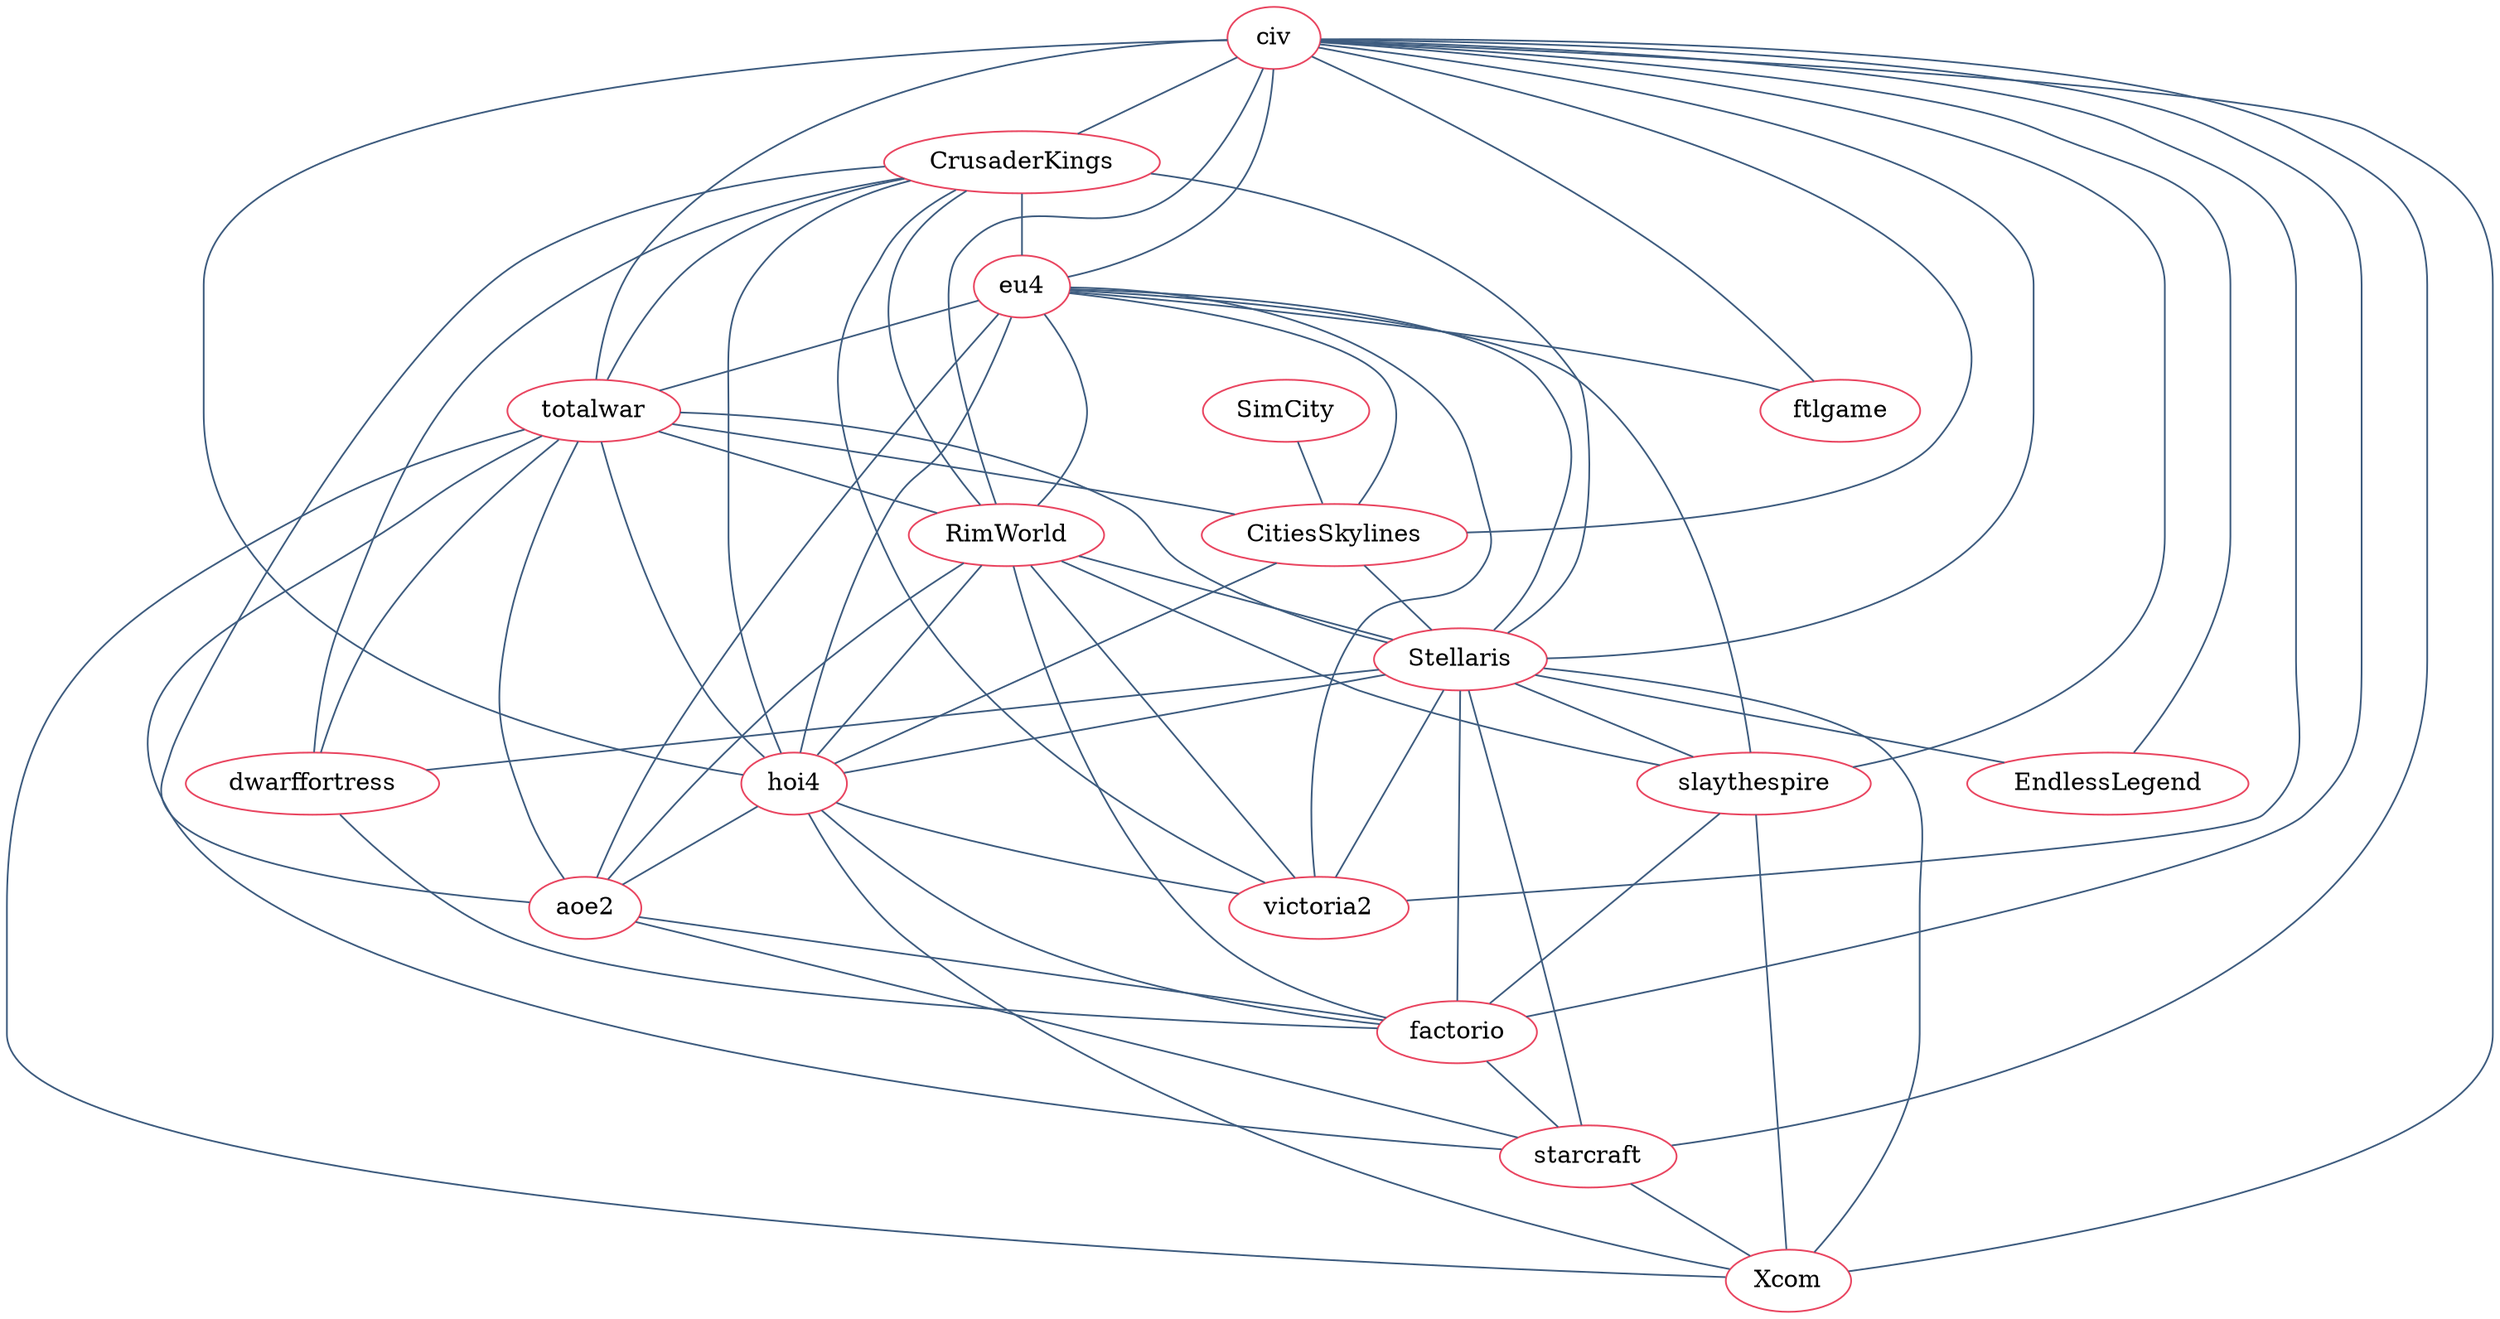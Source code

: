 strict graph "" {
	node [label="\N"];
	0	[color="#e94560",
		label=civ,
		size=50.0,
		title="<h3>civ</h3><b>created on:</b> 2010-03-03 22:48:04<br><b>subscriber count:</b> 436223<br><b>description:</b><br>And now it's 4 AM! \
Just one more turn..."];
	1	[color="#e94560",
		label=CrusaderKings,
		size=37.157836238282634,
		title="<h3>CrusaderKings</h3><b>created on:</b> 2012-01-28 23:34:47<br><b>subscriber count:</b> 301039<br><b>description:</b><br>Crusader \
Kings is a historical grand strategy /<br>RPG video game series for PC, Mac & Linux<br>developed & published by Paradox Interactive.<\
br>Engage in courtly intrigue, dynastic struggles,<br>and holy warfare in mediæval Europe, North Africa,<br>the Middle East, India, \
the steppes and Tibet. Can<br>you achieve fame and fortune for your noble<br>family, or will your names be forgotten to<br>history?"];
	0 -- 1	[color="#3e5c7f",
		title=9,
		weight=9,
		width=4.521739130434783];
	2	[color="#e94560",
		label=eu4,
		size=32.58968372903817,
		title="<h3>eu4</h3><b>created on:</b> 2012-08-10 16:49:44<br><b>subscriber count:</b> 252952<br><b>description:</b><br>A place to share \
content, ask questions and/or<br>talk about the grand strategy game Europa<br>Universalis IV by Paradox Development Studio."];
	0 -- 2	[color="#3e5c7f",
		title=5,
		weight=5,
		width=2.9565217391304346];
	3	[color="#e94560",
		label=totalwar,
		size=37.64783417208351,
		title="<h3>totalwar</h3><b>created on:</b> 2010-05-04 01:35:35<br><b>subscriber count:</b> 306197<br><b>description:</b><br>A subreddit \
for the Total War strategy game<br>series, made by Creative Assembly.  Discussions,<br>strategies, stories, crude cave-drawings, \
and more<br>for Medieval 2, Empire, Shogun 2, Rome 2, Attila,<br>Thrones of Britannia, Warhammer, Three Kingdoms<br>and others."];
	0 -- 3	[color="#3e5c7f",
		title=5,
		weight=5,
		width=2.9565217391304346];
	5	[color="#e94560",
		label=CitiesSkylines,
		size=42.06551038680673,
		title="<h3>CitiesSkylines</h3><b>created on:</b> 2014-08-14 21:33:43<br><b>subscriber count:</b> 352700<br><b>description:</b><br>A subreddit \
for the City Builder game developed by<br>Colossal Order, Cities: Skylines."];
	0 -- 5	[color="#3e5c7f",
		title=1,
		weight=1,
		width=1.391304347826087];
	6	[color="#e94560",
		label=RimWorld,
		size=35.659533133996575,
		title="<h3>RimWorld</h3><b>created on:</b> 2013-09-19 18:58:18<br><b>subscriber count:</b> 285267<br><b>description:</b><br>Discussion, \
screenshots, and links, get all your<br>RimWorld content here!"];
	0 -- 6	[color="#3e5c7f",
		title=1,
		weight=1,
		width=1.391304347826087];
	7	[color="#e94560",
		label=Stellaris,
		size=35.52539643711273,
		title="<h3>Stellaris</h3><b>created on:</b> 2015-07-31 03:36:08<br><b>subscriber count:</b> 283855<br><b>description:</b><br>A place to \
share content, ask questions and/or<br>talk about the 4X grand strategy game Stellaris by<br>Paradox Development Studio."];
	0 -- 7	[color="#3e5c7f",
		title=10,
		weight=10,
		width=4.913043478260869];
	8	[color="#e94560",
		label=hoi4,
		size=31.69319080517642,
		title="<h3>hoi4</h3><b>created on:</b> 2014-01-23 16:32:38<br><b>subscriber count:</b> 243515<br><b>description:</b><br>A place to share \
content, ask questions and/or<br>talk about the grand strategy game Hearts of Iron<br>IV by Paradox Development Studio."];
	0 -- 8	[color="#3e5c7f",
		title=3,
		weight=3,
		width=2.1739130434782608];
	10	[color="#e94560",
		label=victoria2,
		size=15.686749963782141,
		title="<h3>victoria2</h3><b>created on:</b> 2012-06-13 11:12:32<br><b>subscriber count:</b> 75022<br><b>description:</b><br>For discussion \
about the game Victoria 2 by<br>Paradox Interactive."];
	0 -- 10	[color="#3e5c7f",
		title=1,
		weight=1,
		width=1.391304347826087];
	12	[color="#e94560",
		label=slaythespire,
		size=18.50675552114529,
		title="<h3>slaythespire</h3><b>created on:</b> 2016-10-31 20:07:54<br><b>subscriber count:</b> 104707<br><b>description:</b><br>Dedicated \
to all discussion on the roguelike<br>deckbuilding game Slay the Spire by Mega Crit<br>Games.  Currently available on Windows, Mac,<\
br>Linux, PS4, Nintendo Switch, Xbox One, Android and<br>iOS."];
	0 -- 12	[color="#3e5c7f",
		title=3,
		weight=3,
		width=2.1739130434782608];
	13	[color="#e94560",
		label=factorio,
		size=31.40515789798676,
		title="<h3>factorio</h3><b>created on:</b> 2013-02-09 21:39:56<br><b>subscriber count:</b> 240483<br><b>description:</b><br>Subreddit for \
the game Factorio made by Wube<br>Software."];
	0 -- 13	[color="#3e5c7f",
		title=2,
		weight=2,
		width=1.7826086956521738];
	14	[color="#e94560",
		label=EndlessLegend,
		size=10.0,
		title="<h3>EndlessLegend</h3><b>created on:</b> 2014-03-13 21:07:05<br><b>subscriber count:</b> 15160<br><b>description:</b><br>A subreddit \
for fans of Endless Legend, a game by<br>Amplitude Studios."];
	0 -- 14	[color="#3e5c7f",
		title=2,
		weight=2,
		width=1.7826086956521738];
	15	[color="#e94560",
		label=starcraft,
		size=34.80255923697879,
		title="<h3>starcraft</h3><b>created on:</b> 2008-12-10 09:23:54<br><b>subscriber count:</b> 276246<br><b>description:</b><br>All about \
the StarCraft games and professional<br>scenes surrounding them. Please read the rules<br>before submitting content."];
	0 -- 15	[color="#3e5c7f",
		title=1,
		weight=1,
		width=1.391304347826087];
	16	[color="#e94560",
		label=Xcom,
		size=18.049056791976497,
		title="<h3>Xcom</h3><b>created on:</b> 2011-05-20 20:08:24<br><b>subscriber count:</b> 99889<br><b>description:</b><br>"];
	0 -- 16	[color="#3e5c7f",
		title=1,
		weight=1,
		width=1.391304347826087];
	17	[color="#e94560",
		label=ftlgame,
		size=14.155197678257172,
		title="<h3>ftlgame</h3><b>created on:</b> 2012-03-02 17:04:49<br><b>subscriber count:</b> 58900<br><b>description:</b><br>A subreddit to \
discuss the Kickstarter-backed<br>\"roguelike-like\" game FTL: Faster Than Light by<br>Subset Games."];
	0 -- 17	[color="#3e5c7f",
		title=1,
		weight=1,
		width=1.391304347826087];
	1 -- 2	[color="#3e5c7f",
		title=17,
		weight=17,
		width=7.652173913043478];
	1 -- 3	[color="#3e5c7f",
		title=16,
		weight=16,
		width=7.260869565217391];
	1 -- 6	[color="#3e5c7f",
		title=3,
		weight=3,
		width=2.1739130434782608];
	1 -- 7	[color="#3e5c7f",
		title=14,
		weight=14,
		width=6.478260869565218];
	1 -- 8	[color="#3e5c7f",
		title=8,
		weight=8,
		width=4.130434782608695];
	9	[color="#e94560",
		label=dwarffortress,
		size=19.61024834763444,
		title="<h3>dwarffortress</h3><b>created on:</b> 2009-05-16 18:35:00<br><b>subscriber count:</b> 116323<br><b>description:</b><br>Dwarf \
Fortress - Losing is fun!"];
	1 -- 9	[color="#3e5c7f",
		title=2,
		weight=2,
		width=1.7826086956521738];
	1 -- 10	[color="#3e5c7f",
		title=4,
		weight=4,
		width=2.5652173913043477];
	11	[color="#e94560",
		label=aoe2,
		size=19.562369526650407,
		title="<h3>aoe2</h3><b>created on:</b> 2011-04-24 11:19:21<br><b>subscriber count:</b> 115819<br><b>description:</b><br>Community for AoE2 \
players"];
	1 -- 11	[color="#3e5c7f",
		title=2,
		weight=2,
		width=1.7826086956521738];
	2 -- 3	[color="#3e5c7f",
		title=10,
		weight=10,
		width=4.913043478260869];
	2 -- 5	[color="#3e5c7f",
		title=1,
		weight=1,
		width=1.391304347826087];
	2 -- 6	[color="#3e5c7f",
		title=3,
		weight=3,
		width=2.1739130434782608];
	2 -- 7	[color="#3e5c7f",
		title=12,
		weight=12,
		width=5.695652173913044];
	2 -- 8	[color="#3e5c7f",
		title=15,
		weight=15,
		width=6.869565217391305];
	2 -- 10	[color="#3e5c7f",
		title=6,
		weight=6,
		width=3.3478260869565215];
	2 -- 11	[color="#3e5c7f",
		title=1,
		weight=1,
		width=1.391304347826087];
	2 -- 12	[color="#3e5c7f",
		title=2,
		weight=2,
		width=1.7826086956521738];
	2 -- 17	[color="#3e5c7f",
		title=1,
		weight=1,
		width=1.391304347826087];
	3 -- 5	[color="#3e5c7f",
		title=2,
		weight=2,
		width=1.7826086956521738];
	3 -- 6	[color="#3e5c7f",
		title=1,
		weight=1,
		width=1.391304347826087];
	3 -- 7	[color="#3e5c7f",
		title=13,
		weight=13,
		width=6.08695652173913];
	3 -- 8	[color="#3e5c7f",
		title=5,
		weight=5,
		width=2.9565217391304346];
	3 -- 9	[color="#3e5c7f",
		title=1,
		weight=1,
		width=1.391304347826087];
	3 -- 11	[color="#3e5c7f",
		title=2,
		weight=2,
		width=1.7826086956521738];
	3 -- 15	[color="#3e5c7f",
		title=1,
		weight=1,
		width=1.391304347826087];
	3 -- 16	[color="#3e5c7f",
		title=1,
		weight=1,
		width=1.391304347826087];
	4	[color="#e94560",
		label=SimCity,
		size=11.564516473781834,
		title="<h3>SimCity</h3><b>created on:</b> 2010-07-25 22:01:08<br><b>subscriber count:</b> 31629<br><b>description:</b><br>A Subreddit for \
the discussion of the SimCity<br>Franchise and related City Builder games."];
	4 -- 5	[color="#3e5c7f",
		title=2,
		weight=2,
		width=1.7826086956521738];
	5 -- 7	[color="#3e5c7f",
		title=2,
		weight=2,
		width=1.7826086956521738];
	5 -- 8	[color="#3e5c7f",
		title=2,
		weight=2,
		width=1.7826086956521738];
	6 -- 7	[color="#3e5c7f",
		title=5,
		weight=5,
		width=2.9565217391304346];
	6 -- 8	[color="#3e5c7f",
		title=1,
		weight=1,
		width=1.391304347826087];
	6 -- 10	[color="#3e5c7f",
		title=1,
		weight=1,
		width=1.391304347826087];
	6 -- 11	[color="#3e5c7f",
		title=1,
		weight=1,
		width=1.391304347826087];
	6 -- 12	[color="#3e5c7f",
		title=1,
		weight=1,
		width=1.391304347826087];
	6 -- 13	[color="#3e5c7f",
		title=2,
		weight=2,
		width=1.7826086956521738];
	7 -- 8	[color="#3e5c7f",
		title=23,
		weight=23,
		width=10.0];
	7 -- 9	[color="#3e5c7f",
		title=2,
		weight=2,
		width=1.7826086956521738];
	7 -- 10	[color="#3e5c7f",
		title=7,
		weight=7,
		width=3.739130434782609];
	7 -- 12	[color="#3e5c7f",
		title=1,
		weight=1,
		width=1.391304347826087];
	7 -- 13	[color="#3e5c7f",
		title=3,
		weight=3,
		width=2.1739130434782608];
	7 -- 14	[color="#3e5c7f",
		title=1,
		weight=1,
		width=1.391304347826087];
	7 -- 15	[color="#3e5c7f",
		title=2,
		weight=2,
		width=1.7826086956521738];
	7 -- 16	[color="#3e5c7f",
		title=2,
		weight=2,
		width=1.7826086956521738];
	8 -- 10	[color="#3e5c7f",
		title=7,
		weight=7,
		width=3.739130434782609];
	8 -- 11	[color="#3e5c7f",
		title=2,
		weight=2,
		width=1.7826086956521738];
	8 -- 13	[color="#3e5c7f",
		title=2,
		weight=2,
		width=1.7826086956521738];
	8 -- 16	[color="#3e5c7f",
		title=1,
		weight=1,
		width=1.391304347826087];
	9 -- 13	[color="#3e5c7f",
		title=1,
		weight=1,
		width=1.391304347826087];
	11 -- 13	[color="#3e5c7f",
		title=1,
		weight=1,
		width=1.391304347826087];
	11 -- 15	[color="#3e5c7f",
		title=1,
		weight=1,
		width=1.391304347826087];
	12 -- 13	[color="#3e5c7f",
		title=1,
		weight=1,
		width=1.391304347826087];
	12 -- 16	[color="#3e5c7f",
		title=1,
		weight=1,
		width=1.391304347826087];
	13 -- 15	[color="#3e5c7f",
		title=1,
		weight=1,
		width=1.391304347826087];
	15 -- 16	[color="#3e5c7f",
		title=1,
		weight=1,
		width=1.391304347826087];
}
